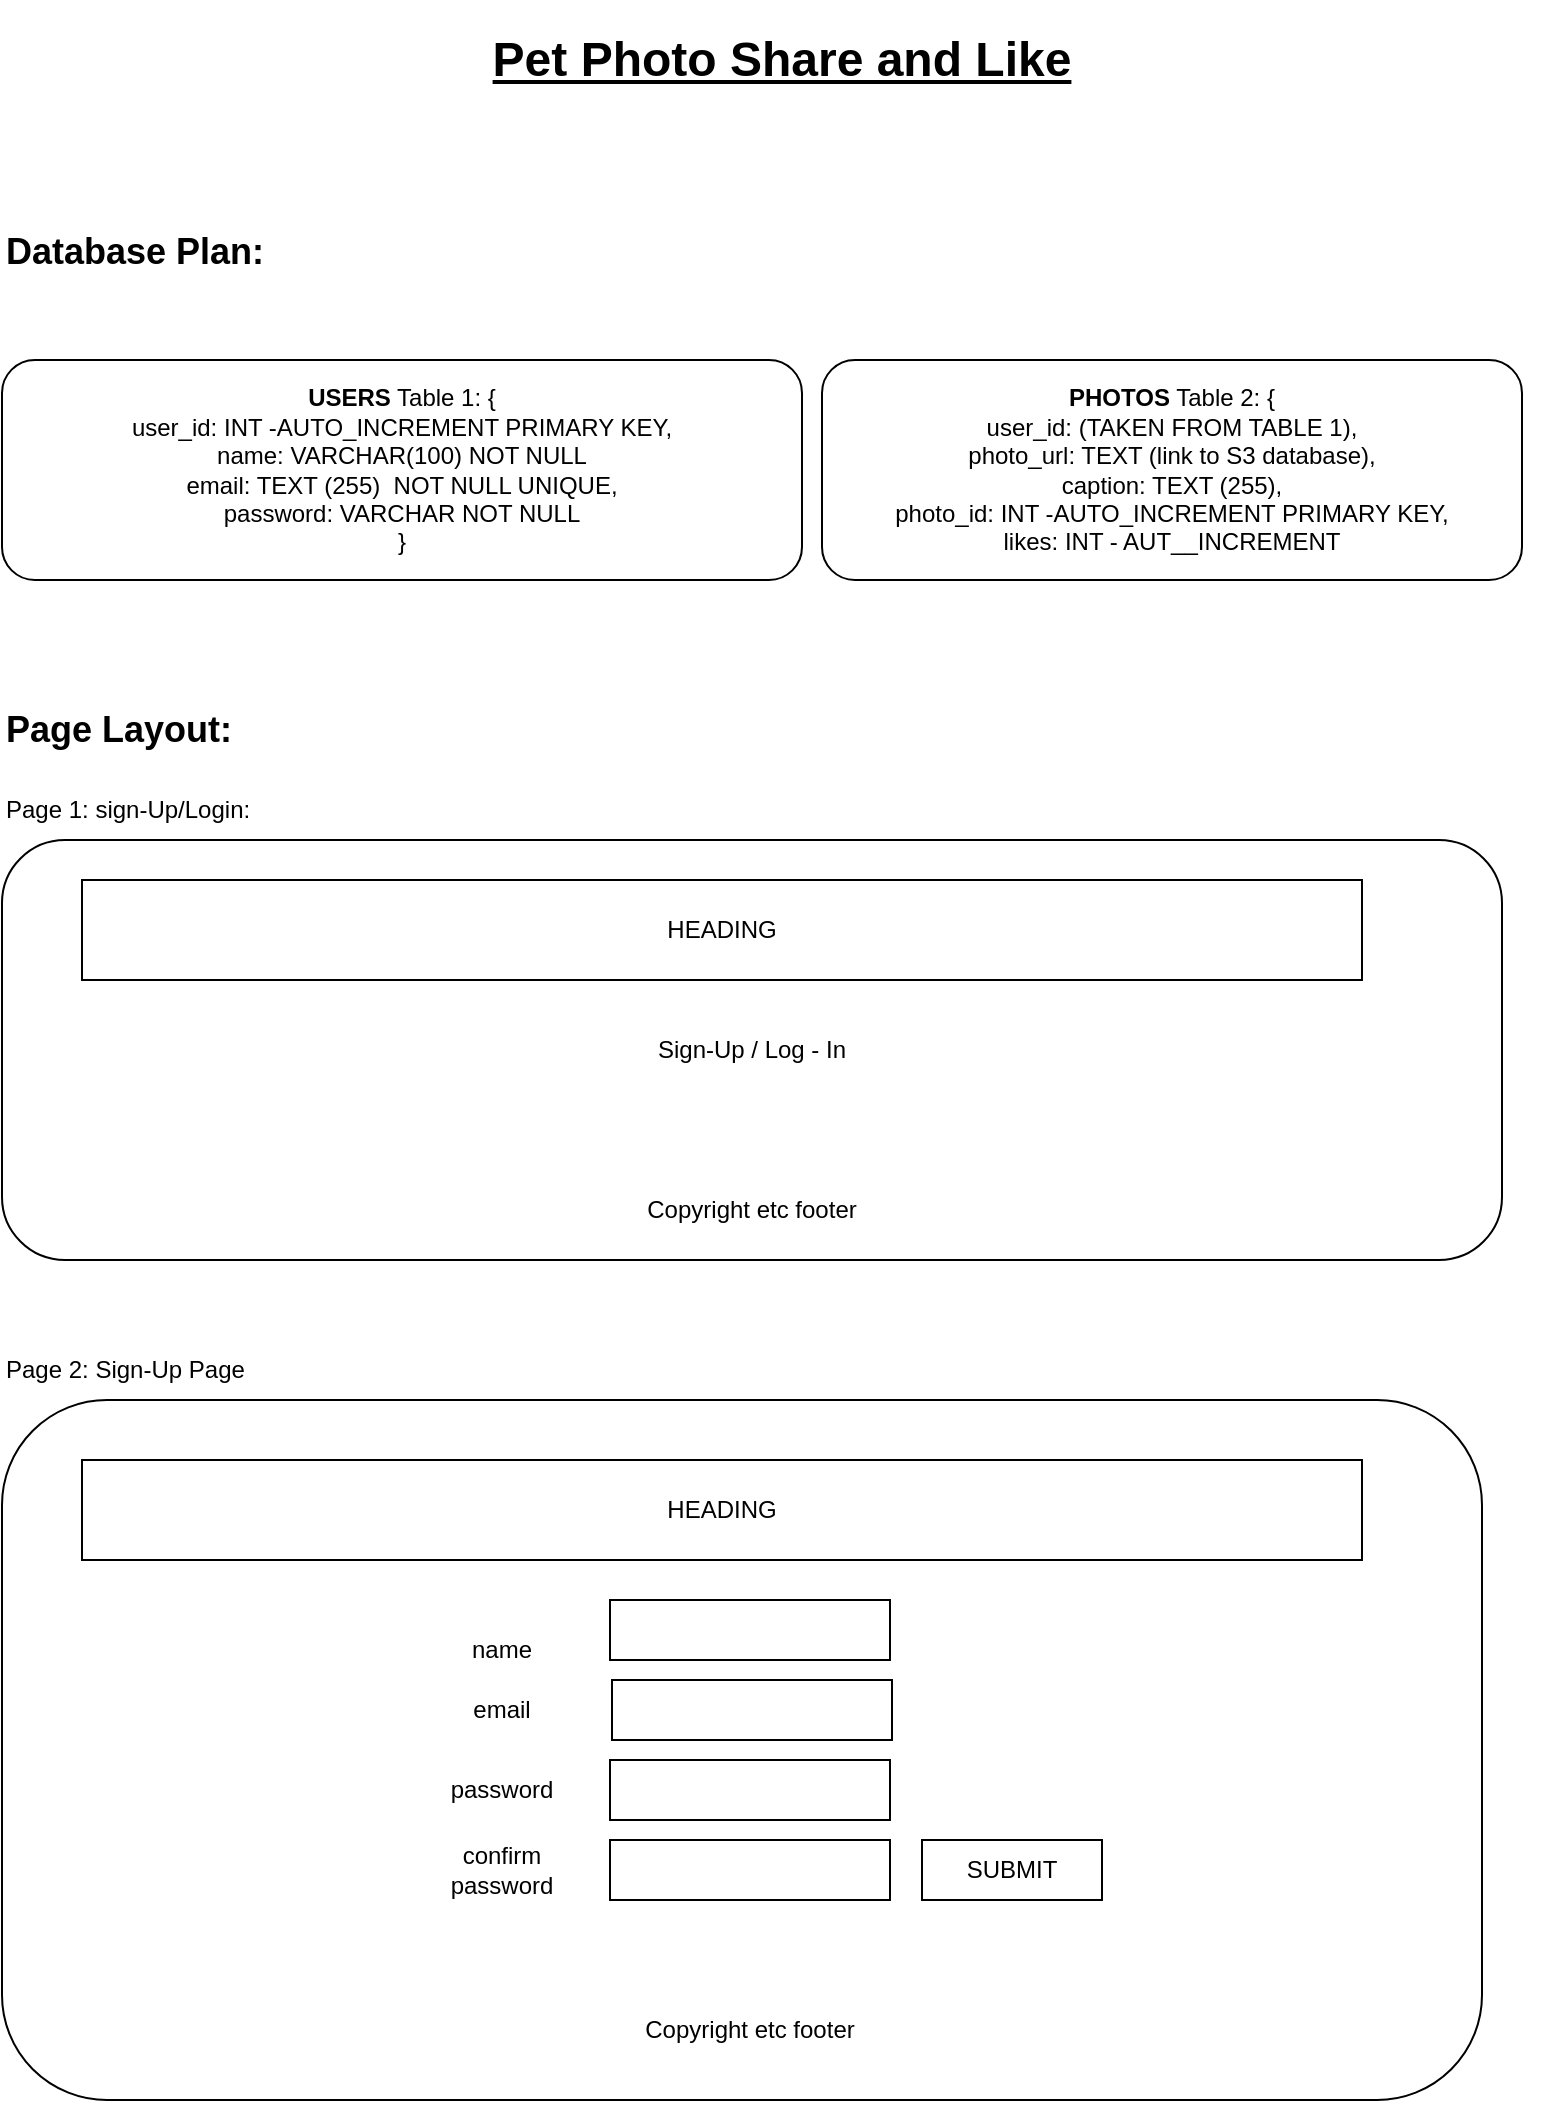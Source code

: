 <mxfile pages="2">
    <diagram id="h0GTq7bsjPbtoGNd5LG4" name="Page-1">
        <mxGraphModel dx="692" dy="203" grid="1" gridSize="10" guides="1" tooltips="1" connect="1" arrows="1" fold="1" page="1" pageScale="1" pageWidth="827" pageHeight="1169" math="0" shadow="0">
            <root>
                <mxCell id="0"/>
                <mxCell id="1" parent="0"/>
                <mxCell id="u0Fwz17ZR2Wc-u3anjdL-3" value="&lt;b&gt;USERS&lt;/b&gt; Table 1: {&lt;br&gt;user_id: INT -AUTO_INCREMENT PRIMARY KEY,&lt;br&gt;name: VARCHAR(100) NOT NULL&lt;br&gt;email: TEXT (255)&amp;nbsp; NOT NULL UNIQUE,&lt;br&gt;password: VARCHAR NOT NULL&lt;br&gt;}" style="rounded=1;whiteSpace=wrap;html=1;" parent="1" vertex="1">
                    <mxGeometry x="40" y="200" width="400" height="110" as="geometry"/>
                </mxCell>
                <mxCell id="u0Fwz17ZR2Wc-u3anjdL-4" value="&lt;b&gt;PHOTOS&lt;/b&gt; Table 2: {&lt;br&gt;user_id: (TAKEN FROM TABLE 1),&lt;br&gt;photo_url: TEXT (link to S3 database),&lt;br&gt;caption: TEXT (255),&lt;br&gt;photo_id: INT -AUTO_INCREMENT PRIMARY KEY,&lt;br&gt;likes: INT - AUT__INCREMENT" style="rounded=1;whiteSpace=wrap;html=1;" parent="1" vertex="1">
                    <mxGeometry x="450" y="200" width="350" height="110" as="geometry"/>
                </mxCell>
                <mxCell id="u0Fwz17ZR2Wc-u3anjdL-5" value="&lt;h1&gt;&lt;u&gt;Pet Photo Share and Like&lt;/u&gt;&lt;/h1&gt;" style="text;html=1;strokeColor=none;fillColor=none;spacing=5;spacingTop=-20;whiteSpace=wrap;overflow=hidden;rounded=0;fontSize=12;align=center;" parent="1" vertex="1">
                    <mxGeometry x="50" y="30" width="760" height="50" as="geometry"/>
                </mxCell>
                <mxCell id="u0Fwz17ZR2Wc-u3anjdL-6" value="&lt;b&gt;&lt;font style=&quot;font-size: 18px&quot;&gt;Database Plan:&lt;/font&gt;&lt;/b&gt;" style="text;html=1;strokeColor=none;fillColor=none;align=left;verticalAlign=bottom;whiteSpace=wrap;rounded=0;fontSize=12;" parent="1" vertex="1">
                    <mxGeometry x="40" y="130" width="240" height="30" as="geometry"/>
                </mxCell>
                <mxCell id="u0Fwz17ZR2Wc-u3anjdL-7" value="&lt;b&gt;&lt;font style=&quot;font-size: 18px&quot;&gt;Page Layout:&lt;/font&gt;&lt;/b&gt;" style="text;html=1;strokeColor=none;fillColor=none;align=left;verticalAlign=middle;whiteSpace=wrap;rounded=0;fontSize=17;" parent="1" vertex="1">
                    <mxGeometry x="40" y="370" width="300" height="30" as="geometry"/>
                </mxCell>
                <mxCell id="MBR7Db2OkPqNd-hiVWU--1" value="Sign-Up / Log - In" style="rounded=1;whiteSpace=wrap;html=1;" parent="1" vertex="1">
                    <mxGeometry x="40" y="440" width="750" height="210" as="geometry"/>
                </mxCell>
                <mxCell id="MBR7Db2OkPqNd-hiVWU--2" value="Page 1: sign-Up/Login:" style="text;html=1;strokeColor=none;fillColor=none;align=left;verticalAlign=middle;whiteSpace=wrap;rounded=0;" parent="1" vertex="1">
                    <mxGeometry x="40" y="410" width="170" height="30" as="geometry"/>
                </mxCell>
                <mxCell id="MBR7Db2OkPqNd-hiVWU--3" value="Page 2: Sign-Up Page" style="text;html=1;strokeColor=none;fillColor=none;align=left;verticalAlign=middle;whiteSpace=wrap;rounded=0;" parent="1" vertex="1">
                    <mxGeometry x="40" y="690" width="170" height="30" as="geometry"/>
                </mxCell>
                <mxCell id="MBR7Db2OkPqNd-hiVWU--4" value="" style="rounded=1;whiteSpace=wrap;html=1;" parent="1" vertex="1">
                    <mxGeometry x="40" y="720" width="740" height="350" as="geometry"/>
                </mxCell>
                <mxCell id="MBR7Db2OkPqNd-hiVWU--5" value="HEADING" style="rounded=0;whiteSpace=wrap;html=1;" parent="1" vertex="1">
                    <mxGeometry x="80" y="460" width="640" height="50" as="geometry"/>
                </mxCell>
                <mxCell id="MBR7Db2OkPqNd-hiVWU--6" value="HEADING" style="rounded=0;whiteSpace=wrap;html=1;" parent="1" vertex="1">
                    <mxGeometry x="80" y="750" width="640" height="50" as="geometry"/>
                </mxCell>
                <mxCell id="MBR7Db2OkPqNd-hiVWU--7" value="" style="rounded=0;whiteSpace=wrap;html=1;" parent="1" vertex="1">
                    <mxGeometry x="344" y="820" width="140" height="30" as="geometry"/>
                </mxCell>
                <mxCell id="MBR7Db2OkPqNd-hiVWU--8" value="" style="rounded=0;whiteSpace=wrap;html=1;" parent="1" vertex="1">
                    <mxGeometry x="345" y="860" width="140" height="30" as="geometry"/>
                </mxCell>
                <mxCell id="MBR7Db2OkPqNd-hiVWU--9" value="" style="rounded=0;whiteSpace=wrap;html=1;" parent="1" vertex="1">
                    <mxGeometry x="344" y="900" width="140" height="30" as="geometry"/>
                </mxCell>
                <mxCell id="MBR7Db2OkPqNd-hiVWU--10" value="" style="rounded=0;whiteSpace=wrap;html=1;" parent="1" vertex="1">
                    <mxGeometry x="344" y="940" width="140" height="30" as="geometry"/>
                </mxCell>
                <mxCell id="MBR7Db2OkPqNd-hiVWU--13" value="Copyright etc footer" style="text;html=1;strokeColor=none;fillColor=none;align=center;verticalAlign=middle;whiteSpace=wrap;rounded=0;" parent="1" vertex="1">
                    <mxGeometry x="330" y="610" width="170" height="30" as="geometry"/>
                </mxCell>
                <mxCell id="MBR7Db2OkPqNd-hiVWU--14" value="Copyright etc footer" style="text;html=1;strokeColor=none;fillColor=none;align=center;verticalAlign=middle;whiteSpace=wrap;rounded=0;" parent="1" vertex="1">
                    <mxGeometry x="329" y="1020" width="170" height="30" as="geometry"/>
                </mxCell>
                <mxCell id="MBR7Db2OkPqNd-hiVWU--15" value="name" style="text;html=1;strokeColor=none;fillColor=none;align=center;verticalAlign=middle;whiteSpace=wrap;rounded=0;" parent="1" vertex="1">
                    <mxGeometry x="260" y="830" width="60" height="30" as="geometry"/>
                </mxCell>
                <mxCell id="MBR7Db2OkPqNd-hiVWU--17" value="email" style="text;html=1;strokeColor=none;fillColor=none;align=center;verticalAlign=middle;whiteSpace=wrap;rounded=0;" parent="1" vertex="1">
                    <mxGeometry x="260" y="860" width="60" height="30" as="geometry"/>
                </mxCell>
                <mxCell id="MBR7Db2OkPqNd-hiVWU--18" value="password" style="text;html=1;strokeColor=none;fillColor=none;align=center;verticalAlign=middle;whiteSpace=wrap;rounded=0;" parent="1" vertex="1">
                    <mxGeometry x="260" y="900" width="60" height="30" as="geometry"/>
                </mxCell>
                <mxCell id="MBR7Db2OkPqNd-hiVWU--19" value="confirm password" style="text;html=1;strokeColor=none;fillColor=none;align=center;verticalAlign=middle;whiteSpace=wrap;rounded=0;" parent="1" vertex="1">
                    <mxGeometry x="260" y="940" width="60" height="30" as="geometry"/>
                </mxCell>
                <mxCell id="2hEgFItj--CGJYqw41Pa-1" value="SUBMIT" style="rounded=0;whiteSpace=wrap;html=1;" parent="1" vertex="1">
                    <mxGeometry x="500" y="940" width="90" height="30" as="geometry"/>
                </mxCell>
            </root>
        </mxGraphModel>
    </diagram>
    <diagram id="_1MgJ-CD4rp9dytDGwyX" name="Page-2">
        <mxGraphModel dx="692" dy="1372" grid="1" gridSize="10" guides="1" tooltips="1" connect="1" arrows="1" fold="1" page="1" pageScale="1" pageWidth="827" pageHeight="1169" math="0" shadow="0">
            <root>
                <mxCell id="PwKRg_g8Q1Xf0gc2sAMo-0"/>
                <mxCell id="PwKRg_g8Q1Xf0gc2sAMo-1" parent="PwKRg_g8Q1Xf0gc2sAMo-0"/>
                <mxCell id="01Lu89OoFLKVx5WPm9Ev-0" value="Page 3: Log-In Page:" style="text;html=1;strokeColor=none;fillColor=none;align=left;verticalAlign=middle;whiteSpace=wrap;rounded=0;" parent="PwKRg_g8Q1Xf0gc2sAMo-1" vertex="1">
                    <mxGeometry x="40" y="-1150" width="170" height="30" as="geometry"/>
                </mxCell>
                <mxCell id="oAsobapZf4WBme_9VOkN-0" value="&lt;span style=&quot;color: rgba(0 , 0 , 0 , 0) ; font-family: monospace ; font-size: 0px&quot;&gt;%3CmxGraphModel%3E%3Croot%3E%3CmxCell%20id%3D%220%22%2F%3E%3CmxCell%20id%3D%221%22%20parent%3D%220%22%2F%3E%3CmxCell%20id%3D%222%22%20value%3D%22HEADING%22%20style%3D%22rounded%3D0%3BwhiteSpace%3Dwrap%3Bhtml%3D1%3B%22%20vertex%3D%221%22%20parent%3D%221%22%3E%3CmxGeometry%20x%3D%2290%22%20y%3D%22760%22%20width%3D%22640%22%20height%3D%2250%22%20as%3D%22geometry%22%2F%3E%3C%2FmxCell%3E%3C%2Froot%3E%3C%2FmxGraphModel%3E&lt;/span&gt;" style="rounded=1;whiteSpace=wrap;html=1;" parent="PwKRg_g8Q1Xf0gc2sAMo-1" vertex="1">
                    <mxGeometry x="40" y="-1090" width="760" height="270" as="geometry"/>
                </mxCell>
                <mxCell id="ecbARx-yw1_jqrLeHz2k-0" value="HEADING" style="rounded=0;whiteSpace=wrap;html=1;" parent="PwKRg_g8Q1Xf0gc2sAMo-1" vertex="1">
                    <mxGeometry x="94" y="-1070" width="640" height="50" as="geometry"/>
                </mxCell>
                <mxCell id="ecbARx-yw1_jqrLeHz2k-1" value="" style="rounded=0;whiteSpace=wrap;html=1;" parent="PwKRg_g8Q1Xf0gc2sAMo-1" vertex="1">
                    <mxGeometry x="354" y="-990" width="120" height="30" as="geometry"/>
                </mxCell>
                <mxCell id="ecbARx-yw1_jqrLeHz2k-2" value="" style="rounded=0;whiteSpace=wrap;html=1;" parent="PwKRg_g8Q1Xf0gc2sAMo-1" vertex="1">
                    <mxGeometry x="354" y="-950" width="120" height="30" as="geometry"/>
                </mxCell>
                <mxCell id="ecbARx-yw1_jqrLeHz2k-3" value="email&lt;span style=&quot;color: rgba(0 , 0 , 0 , 0) ; font-family: monospace ; font-size: 0px&quot;&gt;%3CmxGraphModel%3E%3Croot%3E%3CmxCell%20id%3D%220%22%2F%3E%3CmxCell%20id%3D%221%22%20parent%3D%220%22%2F%3E%3CmxCell%20id%3D%222%22%20value%3D%22%22%20style%3D%22rounded%3D0%3BwhiteSpace%3Dwrap%3Bhtml%3D1%3B%22%20vertex%3D%221%22%20parent%3D%221%22%3E%3CmxGeometry%20x%3D%22354%22%20y%3D%22-990%22%20width%3D%22120%22%20height%3D%2230%22%20as%3D%22geometry%22%2F%3E%3C%2FmxCell%3E%3C%2Froot%3E%3C%2FmxGraphModel%3E&lt;/span&gt;" style="text;html=1;strokeColor=none;fillColor=none;align=center;verticalAlign=middle;whiteSpace=wrap;rounded=0;" parent="PwKRg_g8Q1Xf0gc2sAMo-1" vertex="1">
                    <mxGeometry x="280" y="-980" width="60" height="30" as="geometry"/>
                </mxCell>
                <mxCell id="ecbARx-yw1_jqrLeHz2k-4" value="password" style="text;html=1;strokeColor=none;fillColor=none;align=center;verticalAlign=middle;whiteSpace=wrap;rounded=0;" parent="PwKRg_g8Q1Xf0gc2sAMo-1" vertex="1">
                    <mxGeometry x="280" y="-950" width="60" height="30" as="geometry"/>
                </mxCell>
                <mxCell id="ecbARx-yw1_jqrLeHz2k-5" value="OK" style="rounded=0;whiteSpace=wrap;html=1;" parent="PwKRg_g8Q1Xf0gc2sAMo-1" vertex="1">
                    <mxGeometry x="490" y="-945" width="50" height="25" as="geometry"/>
                </mxCell>
                <mxCell id="nbASbm4VTpyE_fd-IMdr-0" value="Copyright etc footer" style="text;html=1;strokeColor=none;fillColor=none;align=center;verticalAlign=middle;whiteSpace=wrap;rounded=0;" parent="PwKRg_g8Q1Xf0gc2sAMo-1" vertex="1">
                    <mxGeometry x="360" y="-870" width="130" height="30" as="geometry"/>
                </mxCell>
                <mxCell id="nbASbm4VTpyE_fd-IMdr-1" value="Page 4:&amp;nbsp; Main- Display" style="text;html=1;strokeColor=none;fillColor=none;align=left;verticalAlign=middle;whiteSpace=wrap;rounded=0;" parent="PwKRg_g8Q1Xf0gc2sAMo-1" vertex="1">
                    <mxGeometry x="40" y="-790" width="170" height="30" as="geometry"/>
                </mxCell>
                <mxCell id="nbASbm4VTpyE_fd-IMdr-2" value="" style="rounded=1;whiteSpace=wrap;html=1;" parent="PwKRg_g8Q1Xf0gc2sAMo-1" vertex="1">
                    <mxGeometry x="45" y="-750" width="760" height="420" as="geometry"/>
                </mxCell>
                <mxCell id="nbASbm4VTpyE_fd-IMdr-3" value="HEADING" style="rounded=0;whiteSpace=wrap;html=1;" parent="PwKRg_g8Q1Xf0gc2sAMo-1" vertex="1">
                    <mxGeometry x="87" y="-730" width="680" height="40" as="geometry"/>
                </mxCell>
                <mxCell id="nbASbm4VTpyE_fd-IMdr-4" value="ADD-PHOTO" style="text;html=1;strokeColor=none;fillColor=none;align=center;verticalAlign=middle;whiteSpace=wrap;rounded=0;" parent="PwKRg_g8Q1Xf0gc2sAMo-1" vertex="1">
                    <mxGeometry x="70" y="-680" width="100" height="29" as="geometry"/>
                </mxCell>
                <mxCell id="nbASbm4VTpyE_fd-IMdr-5" value="LOGOUT" style="text;html=1;strokeColor=none;fillColor=none;align=center;verticalAlign=middle;whiteSpace=wrap;rounded=0;" parent="PwKRg_g8Q1Xf0gc2sAMo-1" vertex="1">
                    <mxGeometry x="474" y="-680" width="60" height="30" as="geometry"/>
                </mxCell>
                <mxCell id="nbASbm4VTpyE_fd-IMdr-6" value="VIEW MOST-POPULAR" style="text;html=1;strokeColor=none;fillColor=none;align=center;verticalAlign=middle;whiteSpace=wrap;rounded=0;" parent="PwKRg_g8Q1Xf0gc2sAMo-1" vertex="1">
                    <mxGeometry x="160" y="-680" width="160" height="30" as="geometry"/>
                </mxCell>
                <mxCell id="nbASbm4VTpyE_fd-IMdr-7" value="LOGGED IN AS: name" style="text;html=1;strokeColor=none;fillColor=none;align=center;verticalAlign=middle;whiteSpace=wrap;rounded=0;" parent="PwKRg_g8Q1Xf0gc2sAMo-1" vertex="1">
                    <mxGeometry x="310" y="-680" width="170" height="30" as="geometry"/>
                </mxCell>
                <mxCell id="nbASbm4VTpyE_fd-IMdr-8" value="PHOTO" style="rounded=1;whiteSpace=wrap;html=1;" parent="PwKRg_g8Q1Xf0gc2sAMo-1" vertex="1">
                    <mxGeometry x="80" y="-640" width="120" height="90" as="geometry"/>
                </mxCell>
                <mxCell id="nbASbm4VTpyE_fd-IMdr-9" value="PHOTO" style="rounded=1;whiteSpace=wrap;html=1;" parent="PwKRg_g8Q1Xf0gc2sAMo-1" vertex="1">
                    <mxGeometry x="310" y="-640" width="120" height="90" as="geometry"/>
                </mxCell>
                <mxCell id="nbASbm4VTpyE_fd-IMdr-10" value="PHOTO" style="rounded=1;whiteSpace=wrap;html=1;" parent="PwKRg_g8Q1Xf0gc2sAMo-1" vertex="1">
                    <mxGeometry x="534" y="-640" width="120" height="90" as="geometry"/>
                </mxCell>
                <mxCell id="nbASbm4VTpyE_fd-IMdr-12" value="PHOTO" style="rounded=1;whiteSpace=wrap;html=1;" parent="PwKRg_g8Q1Xf0gc2sAMo-1" vertex="1">
                    <mxGeometry x="534" y="-500" width="120" height="90" as="geometry"/>
                </mxCell>
                <mxCell id="nbASbm4VTpyE_fd-IMdr-13" value="PHOTO" style="rounded=1;whiteSpace=wrap;html=1;" parent="PwKRg_g8Q1Xf0gc2sAMo-1" vertex="1">
                    <mxGeometry x="310" y="-500" width="120" height="90" as="geometry"/>
                </mxCell>
                <mxCell id="nbASbm4VTpyE_fd-IMdr-14" value="PHOTO" style="rounded=1;whiteSpace=wrap;html=1;" parent="PwKRg_g8Q1Xf0gc2sAMo-1" vertex="1">
                    <mxGeometry x="80" y="-510" width="120" height="90" as="geometry"/>
                </mxCell>
                <mxCell id="nbASbm4VTpyE_fd-IMdr-15" value="EDIT / DELETE" style="rounded=0;whiteSpace=wrap;html=1;" parent="PwKRg_g8Q1Xf0gc2sAMo-1" vertex="1">
                    <mxGeometry x="210" y="-590" width="90" height="30" as="geometry"/>
                </mxCell>
                <mxCell id="nbASbm4VTpyE_fd-IMdr-16" value="LIKE&lt;span style=&quot;color: rgba(0 , 0 , 0 , 0) ; font-family: monospace ; font-size: 0px&quot;&gt;%3CmxGraphModel%3E%3Croot%3E%3CmxCell%20id%3D%220%22%2F%3E%3CmxCell%20id%3D%221%22%20parent%3D%220%22%2F%3E%3CmxCell%20id%3D%222%22%20value%3D%22PHOTO%22%20style%3D%22rounded%3D1%3BwhiteSpace%3Dwrap%3Bhtml%3D1%3B%22%20vertex%3D%221%22%20parent%3D%221%22%3E%3CmxGeometry%20x%3D%2280%22%20y%3D%22-640%22%20width%3D%22120%22%20height%3D%2290%22%20as%3D%22geometry%22%2F%3E%3C%2FmxCell%3E%3C%2Froot%3E%3C%2FmxGraphModel%3E&lt;/span&gt;" style="rounded=0;whiteSpace=wrap;html=1;" parent="PwKRg_g8Q1Xf0gc2sAMo-1" vertex="1">
                    <mxGeometry x="210" y="-625" width="60" height="25" as="geometry"/>
                </mxCell>
                <mxCell id="nbASbm4VTpyE_fd-IMdr-17" value="LIKE&lt;span style=&quot;color: rgba(0 , 0 , 0 , 0) ; font-family: monospace ; font-size: 0px&quot;&gt;%3CmxGraphModel%3E%3Croot%3E%3CmxCell%20id%3D%220%22%2F%3E%3CmxCell%20id%3D%221%22%20parent%3D%220%22%2F%3E%3CmxCell%20id%3D%222%22%20value%3D%22PHOTO%22%20style%3D%22rounded%3D1%3BwhiteSpace%3Dwrap%3Bhtml%3D1%3B%22%20vertex%3D%221%22%20parent%3D%221%22%3E%3CmxGeometry%20x%3D%2280%22%20y%3D%22-640%22%20width%3D%22120%22%20height%3D%2290%22%20as%3D%22geometry%22%2F%3E%3C%2FmxCell%3E%3C%2Froot%3E%3C%2FmxGraphModel%3E&lt;/span&gt;" style="rounded=0;whiteSpace=wrap;html=1;" parent="PwKRg_g8Q1Xf0gc2sAMo-1" vertex="1">
                    <mxGeometry x="670" y="-490" width="60" height="25" as="geometry"/>
                </mxCell>
                <mxCell id="nbASbm4VTpyE_fd-IMdr-18" value="LIKE&lt;span style=&quot;color: rgba(0 , 0 , 0 , 0) ; font-family: monospace ; font-size: 0px&quot;&gt;%3CmxGraphModel%3E%3Croot%3E%3CmxCell%20id%3D%220%22%2F%3E%3CmxCell%20id%3D%221%22%20parent%3D%220%22%2F%3E%3CmxCell%20id%3D%222%22%20value%3D%22PHOTO%22%20style%3D%22rounded%3D1%3BwhiteSpace%3Dwrap%3Bhtml%3D1%3B%22%20vertex%3D%221%22%20parent%3D%221%22%3E%3CmxGeometry%20x%3D%2280%22%20y%3D%22-640%22%20width%3D%22120%22%20height%3D%2290%22%20as%3D%22geometry%22%2F%3E%3C%2FmxCell%3E%3C%2Froot%3E%3C%2FmxGraphModel%3E&lt;/span&gt;" style="rounded=0;whiteSpace=wrap;html=1;" parent="PwKRg_g8Q1Xf0gc2sAMo-1" vertex="1">
                    <mxGeometry x="440" y="-500" width="60" height="25" as="geometry"/>
                </mxCell>
                <mxCell id="nbASbm4VTpyE_fd-IMdr-19" value="LIKE&lt;span style=&quot;color: rgba(0 , 0 , 0 , 0) ; font-family: monospace ; font-size: 0px&quot;&gt;%3CmxGraphModel%3E%3Croot%3E%3CmxCell%20id%3D%220%22%2F%3E%3CmxCell%20id%3D%221%22%20parent%3D%220%22%2F%3E%3CmxCell%20id%3D%222%22%20value%3D%22PHOTO%22%20style%3D%22rounded%3D1%3BwhiteSpace%3Dwrap%3Bhtml%3D1%3B%22%20vertex%3D%221%22%20parent%3D%221%22%3E%3CmxGeometry%20x%3D%2280%22%20y%3D%22-640%22%20width%3D%22120%22%20height%3D%2290%22%20as%3D%22geometry%22%2F%3E%3C%2FmxCell%3E%3C%2Froot%3E%3C%2FmxGraphModel%3E&lt;/span&gt;" style="rounded=0;whiteSpace=wrap;html=1;" parent="PwKRg_g8Q1Xf0gc2sAMo-1" vertex="1">
                    <mxGeometry x="670" y="-630" width="60" height="25" as="geometry"/>
                </mxCell>
                <mxCell id="nbASbm4VTpyE_fd-IMdr-20" value="LIKE&lt;span style=&quot;color: rgba(0 , 0 , 0 , 0) ; font-family: monospace ; font-size: 0px&quot;&gt;%3CmxGraphModel%3E%3Croot%3E%3CmxCell%20id%3D%220%22%2F%3E%3CmxCell%20id%3D%221%22%20parent%3D%220%22%2F%3E%3CmxCell%20id%3D%222%22%20value%3D%22PHOTO%22%20style%3D%22rounded%3D1%3BwhiteSpace%3Dwrap%3Bhtml%3D1%3B%22%20vertex%3D%221%22%20parent%3D%221%22%3E%3CmxGeometry%20x%3D%2280%22%20y%3D%22-640%22%20width%3D%22120%22%20height%3D%2290%22%20as%3D%22geometry%22%2F%3E%3C%2FmxCell%3E%3C%2Froot%3E%3C%2FmxGraphModel%3E&lt;/span&gt;" style="rounded=0;whiteSpace=wrap;html=1;" parent="PwKRg_g8Q1Xf0gc2sAMo-1" vertex="1">
                    <mxGeometry x="440" y="-630" width="60" height="25" as="geometry"/>
                </mxCell>
                <mxCell id="nbASbm4VTpyE_fd-IMdr-21" value="LIKE&lt;span style=&quot;color: rgba(0 , 0 , 0 , 0) ; font-family: monospace ; font-size: 0px&quot;&gt;%3CmxGraphModel%3E%3Croot%3E%3CmxCell%20id%3D%220%22%2F%3E%3CmxCell%20id%3D%221%22%20parent%3D%220%22%2F%3E%3CmxCell%20id%3D%222%22%20value%3D%22PHOTO%22%20style%3D%22rounded%3D1%3BwhiteSpace%3Dwrap%3Bhtml%3D1%3B%22%20vertex%3D%221%22%20parent%3D%221%22%3E%3CmxGeometry%20x%3D%2280%22%20y%3D%22-640%22%20width%3D%22120%22%20height%3D%2290%22%20as%3D%22geometry%22%2F%3E%3C%2FmxCell%3E%3C%2Froot%3E%3C%2FmxGraphModel%3E&lt;/span&gt;" style="rounded=0;whiteSpace=wrap;html=1;" parent="PwKRg_g8Q1Xf0gc2sAMo-1" vertex="1">
                    <mxGeometry x="210" y="-510" width="60" height="25" as="geometry"/>
                </mxCell>
                <mxCell id="nbASbm4VTpyE_fd-IMdr-24" value="EDIT / DELETE" style="rounded=0;whiteSpace=wrap;html=1;" parent="PwKRg_g8Q1Xf0gc2sAMo-1" vertex="1">
                    <mxGeometry x="440" y="-590" width="90" height="30" as="geometry"/>
                </mxCell>
                <mxCell id="nbASbm4VTpyE_fd-IMdr-25" value="EDIT / DELETE" style="rounded=0;whiteSpace=wrap;html=1;" parent="PwKRg_g8Q1Xf0gc2sAMo-1" vertex="1">
                    <mxGeometry x="670" y="-590" width="90" height="30" as="geometry"/>
                </mxCell>
                <mxCell id="nbASbm4VTpyE_fd-IMdr-28" value="EDIT / DELETE" style="rounded=0;whiteSpace=wrap;html=1;" parent="PwKRg_g8Q1Xf0gc2sAMo-1" vertex="1">
                    <mxGeometry x="210" y="-460" width="90" height="30" as="geometry"/>
                </mxCell>
                <mxCell id="nbASbm4VTpyE_fd-IMdr-29" value="EDIT / DELETE" style="rounded=0;whiteSpace=wrap;html=1;" parent="PwKRg_g8Q1Xf0gc2sAMo-1" vertex="1">
                    <mxGeometry x="440" y="-450" width="90" height="30" as="geometry"/>
                </mxCell>
                <mxCell id="nbASbm4VTpyE_fd-IMdr-30" value="EDIT / DELETE" style="rounded=0;whiteSpace=wrap;html=1;" parent="PwKRg_g8Q1Xf0gc2sAMo-1" vertex="1">
                    <mxGeometry x="670" y="-450" width="90" height="30" as="geometry"/>
                </mxCell>
                <mxCell id="nbASbm4VTpyE_fd-IMdr-31" value="copyright etc footer" style="text;html=1;strokeColor=none;fillColor=none;align=center;verticalAlign=middle;whiteSpace=wrap;rounded=0;" parent="PwKRg_g8Q1Xf0gc2sAMo-1" vertex="1">
                    <mxGeometry x="357" y="-380" width="126" height="30" as="geometry"/>
                </mxCell>
                <mxCell id="nbASbm4VTpyE_fd-IMdr-32" style="edgeStyle=orthogonalEdgeStyle;rounded=0;orthogonalLoop=1;jettySize=auto;html=1;exitX=0.5;exitY=1;exitDx=0;exitDy=0;" parent="PwKRg_g8Q1Xf0gc2sAMo-1" source="nbASbm4VTpyE_fd-IMdr-2" target="nbASbm4VTpyE_fd-IMdr-2" edge="1">
                    <mxGeometry relative="1" as="geometry"/>
                </mxCell>
                <mxCell id="nbASbm4VTpyE_fd-IMdr-33" value="Page 5: Edit / Delete" style="text;html=1;strokeColor=none;fillColor=none;align=left;verticalAlign=middle;whiteSpace=wrap;rounded=0;" parent="PwKRg_g8Q1Xf0gc2sAMo-1" vertex="1">
                    <mxGeometry x="40" y="-310" width="170" height="30" as="geometry"/>
                </mxCell>
                <mxCell id="nbASbm4VTpyE_fd-IMdr-34" value="" style="rounded=1;whiteSpace=wrap;html=1;" parent="PwKRg_g8Q1Xf0gc2sAMo-1" vertex="1">
                    <mxGeometry x="40" y="-270" width="760" height="320" as="geometry"/>
                </mxCell>
                <mxCell id="nbASbm4VTpyE_fd-IMdr-35" value="HEADING" style="rounded=0;whiteSpace=wrap;html=1;" parent="PwKRg_g8Q1Xf0gc2sAMo-1" vertex="1">
                    <mxGeometry x="70" y="-240" width="700" height="50" as="geometry"/>
                </mxCell>
                <mxCell id="tn3ZQPhN5xswhAfy3kxV-0" value="- caption" style="text;html=1;strokeColor=none;fillColor=none;align=center;verticalAlign=middle;whiteSpace=wrap;rounded=0;" parent="PwKRg_g8Q1Xf0gc2sAMo-1" vertex="1">
                    <mxGeometry x="80" y="-550" width="60" height="30" as="geometry"/>
                </mxCell>
                <mxCell id="tn3ZQPhN5xswhAfy3kxV-1" value="- caption" style="text;html=1;strokeColor=none;fillColor=none;align=center;verticalAlign=middle;whiteSpace=wrap;rounded=0;" parent="PwKRg_g8Q1Xf0gc2sAMo-1" vertex="1">
                    <mxGeometry x="540" y="-410" width="60" height="30" as="geometry"/>
                </mxCell>
                <mxCell id="tn3ZQPhN5xswhAfy3kxV-2" value="- caption" style="text;html=1;strokeColor=none;fillColor=none;align=center;verticalAlign=middle;whiteSpace=wrap;rounded=0;" parent="PwKRg_g8Q1Xf0gc2sAMo-1" vertex="1">
                    <mxGeometry x="310" y="-410" width="60" height="30" as="geometry"/>
                </mxCell>
                <mxCell id="tn3ZQPhN5xswhAfy3kxV-3" value="- caption" style="text;html=1;strokeColor=none;fillColor=none;align=center;verticalAlign=middle;whiteSpace=wrap;rounded=0;" parent="PwKRg_g8Q1Xf0gc2sAMo-1" vertex="1">
                    <mxGeometry x="80" y="-420" width="60" height="30" as="geometry"/>
                </mxCell>
                <mxCell id="tn3ZQPhN5xswhAfy3kxV-4" value="- caption" style="text;html=1;strokeColor=none;fillColor=none;align=center;verticalAlign=middle;whiteSpace=wrap;rounded=0;" parent="PwKRg_g8Q1Xf0gc2sAMo-1" vertex="1">
                    <mxGeometry x="530" y="-555" width="60" height="30" as="geometry"/>
                </mxCell>
                <mxCell id="tn3ZQPhN5xswhAfy3kxV-5" value="- caption" style="text;html=1;strokeColor=none;fillColor=none;align=center;verticalAlign=middle;whiteSpace=wrap;rounded=0;" parent="PwKRg_g8Q1Xf0gc2sAMo-1" vertex="1">
                    <mxGeometry x="310" y="-550" width="60" height="30" as="geometry"/>
                </mxCell>
                <mxCell id="tn3ZQPhN5xswhAfy3kxV-6" value="PHOTO" style="rounded=1;whiteSpace=wrap;html=1;" parent="PwKRg_g8Q1Xf0gc2sAMo-1" vertex="1">
                    <mxGeometry x="70" y="-150" width="170" height="110" as="geometry"/>
                </mxCell>
                <mxCell id="tn3ZQPhN5xswhAfy3kxV-7" value="CAPTION: EDIT" style="rounded=0;whiteSpace=wrap;html=1;" parent="PwKRg_g8Q1Xf0gc2sAMo-1" vertex="1">
                    <mxGeometry x="270" y="-150" width="150" height="60" as="geometry"/>
                </mxCell>
                <mxCell id="tn3ZQPhN5xswhAfy3kxV-8" value="update" style="rounded=0;whiteSpace=wrap;html=1;" parent="PwKRg_g8Q1Xf0gc2sAMo-1" vertex="1">
                    <mxGeometry x="480" y="-150" width="65" height="30" as="geometry"/>
                </mxCell>
                <mxCell id="tn3ZQPhN5xswhAfy3kxV-9" value="delete" style="rounded=0;whiteSpace=wrap;html=1;" parent="PwKRg_g8Q1Xf0gc2sAMo-1" vertex="1">
                    <mxGeometry x="482.5" y="-110" width="57.5" height="30" as="geometry"/>
                </mxCell>
                <mxCell id="tn3ZQPhN5xswhAfy3kxV-10" value="LOGGED IN AS: name" style="text;html=1;strokeColor=none;fillColor=none;align=center;verticalAlign=middle;whiteSpace=wrap;rounded=0;" parent="PwKRg_g8Q1Xf0gc2sAMo-1" vertex="1">
                    <mxGeometry x="375" y="-189" width="170" height="30" as="geometry"/>
                </mxCell>
                <mxCell id="tn3ZQPhN5xswhAfy3kxV-11" value="LOGOUT" style="text;html=1;strokeColor=none;fillColor=none;align=center;verticalAlign=middle;whiteSpace=wrap;rounded=0;" parent="PwKRg_g8Q1Xf0gc2sAMo-1" vertex="1">
                    <mxGeometry x="560" y="-190" width="60" height="30" as="geometry"/>
                </mxCell>
                <mxCell id="tn3ZQPhN5xswhAfy3kxV-12" value="ADD-PHOTO" style="text;html=1;strokeColor=none;fillColor=none;align=center;verticalAlign=middle;whiteSpace=wrap;rounded=0;" parent="PwKRg_g8Q1Xf0gc2sAMo-1" vertex="1">
                    <mxGeometry x="120" y="-188" width="100" height="29" as="geometry"/>
                </mxCell>
                <mxCell id="tn3ZQPhN5xswhAfy3kxV-13" value="VIEW MOST-POPULAR" style="text;html=1;strokeColor=none;fillColor=none;align=center;verticalAlign=middle;whiteSpace=wrap;rounded=0;" parent="PwKRg_g8Q1Xf0gc2sAMo-1" vertex="1">
                    <mxGeometry x="220" y="-188" width="160" height="30" as="geometry"/>
                </mxCell>
                <mxCell id="tn3ZQPhN5xswhAfy3kxV-14" value="HOME" style="text;html=1;strokeColor=none;fillColor=none;align=center;verticalAlign=middle;whiteSpace=wrap;rounded=0;" parent="PwKRg_g8Q1Xf0gc2sAMo-1" vertex="1">
                    <mxGeometry x="60" y="-188" width="60" height="30" as="geometry"/>
                </mxCell>
                <mxCell id="tn3ZQPhN5xswhAfy3kxV-15" value="copyright etc footer" style="text;html=1;strokeColor=none;fillColor=none;align=center;verticalAlign=middle;whiteSpace=wrap;rounded=0;" parent="PwKRg_g8Q1Xf0gc2sAMo-1" vertex="1">
                    <mxGeometry x="364" width="126" height="30" as="geometry"/>
                </mxCell>
                <mxCell id="tn3ZQPhN5xswhAfy3kxV-16" value="" style="rounded=1;whiteSpace=wrap;html=1;" parent="PwKRg_g8Q1Xf0gc2sAMo-1" vertex="1">
                    <mxGeometry x="50" y="130" width="730" height="280" as="geometry"/>
                </mxCell>
                <mxCell id="tn3ZQPhN5xswhAfy3kxV-18" value="Page 5: Logout Confirmation" style="text;html=1;strokeColor=none;fillColor=none;align=left;verticalAlign=middle;whiteSpace=wrap;rounded=0;" parent="PwKRg_g8Q1Xf0gc2sAMo-1" vertex="1">
                    <mxGeometry x="40" y="90" width="170" height="30" as="geometry"/>
                </mxCell>
                <mxCell id="tn3ZQPhN5xswhAfy3kxV-19" value="HEADING" style="rounded=0;whiteSpace=wrap;html=1;" parent="PwKRg_g8Q1Xf0gc2sAMo-1" vertex="1">
                    <mxGeometry x="64" y="160" width="700" height="50" as="geometry"/>
                </mxCell>
                <mxCell id="tn3ZQPhN5xswhAfy3kxV-20" value="LOGOUT" style="rounded=0;whiteSpace=wrap;html=1;" parent="PwKRg_g8Q1Xf0gc2sAMo-1" vertex="1">
                    <mxGeometry x="340" y="290" width="130" height="40" as="geometry"/>
                </mxCell>
                <mxCell id="tn3ZQPhN5xswhAfy3kxV-21" value="Confirm Log-out" style="text;html=1;strokeColor=none;fillColor=none;align=center;verticalAlign=middle;whiteSpace=wrap;rounded=0;" parent="PwKRg_g8Q1Xf0gc2sAMo-1" vertex="1">
                    <mxGeometry x="330" y="250" width="120" height="30" as="geometry"/>
                </mxCell>
                <mxCell id="tn3ZQPhN5xswhAfy3kxV-22" value="LOGGED IN AS: name" style="text;html=1;strokeColor=none;fillColor=none;align=center;verticalAlign=middle;whiteSpace=wrap;rounded=0;" parent="PwKRg_g8Q1Xf0gc2sAMo-1" vertex="1">
                    <mxGeometry x="110" y="220" width="170" height="30" as="geometry"/>
                </mxCell>
                <mxCell id="tn3ZQPhN5xswhAfy3kxV-23" value="HOME" style="text;html=1;strokeColor=none;fillColor=none;align=center;verticalAlign=middle;whiteSpace=wrap;rounded=0;" parent="PwKRg_g8Q1Xf0gc2sAMo-1" vertex="1">
                    <mxGeometry x="64" y="220" width="60" height="30" as="geometry"/>
                </mxCell>
                <mxCell id="tn3ZQPhN5xswhAfy3kxV-24" value="copyright etc footer" style="text;html=1;strokeColor=none;fillColor=none;align=center;verticalAlign=middle;whiteSpace=wrap;rounded=0;" parent="PwKRg_g8Q1Xf0gc2sAMo-1" vertex="1">
                    <mxGeometry x="342" y="370" width="126" height="30" as="geometry"/>
                </mxCell>
            </root>
        </mxGraphModel>
    </diagram>
</mxfile>